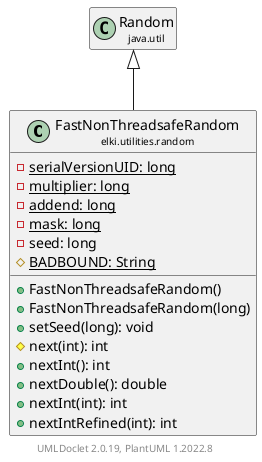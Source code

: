 @startuml
    remove .*\.(Instance|Par|Parameterizer|Factory)$
    set namespaceSeparator none
    hide empty fields
    hide empty methods

    class "<size:14>FastNonThreadsafeRandom\n<size:10>elki.utilities.random" as elki.utilities.random.FastNonThreadsafeRandom [[FastNonThreadsafeRandom.html]] {
        {static} -serialVersionUID: long
        {static} -multiplier: long
        {static} -addend: long
        {static} -mask: long
        -seed: long
        {static} #BADBOUND: String
        +FastNonThreadsafeRandom()
        +FastNonThreadsafeRandom(long)
        +setSeed(long): void
        #next(int): int
        +nextInt(): int
        +nextDouble(): double
        +nextInt(int): int
        +nextIntRefined(int): int
    }

    class "<size:14>Random\n<size:10>java.util" as java.util.Random

    java.util.Random <|-- elki.utilities.random.FastNonThreadsafeRandom

    center footer UMLDoclet 2.0.19, PlantUML 1.2022.8
@enduml
